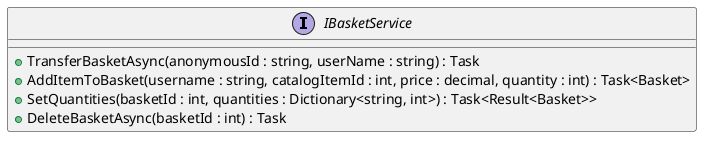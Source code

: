 @startuml IBasketService
interface IBasketService  {
    + TransferBasketAsync(anonymousId : string, userName : string) : Task
    + AddItemToBasket(username : string, catalogItemId : int, price : decimal, quantity : int) : Task<Basket>
    + SetQuantities(basketId : int, quantities : Dictionary<string, int>) : Task<Result<Basket>>
    + DeleteBasketAsync(basketId : int) : Task
}
@enduml